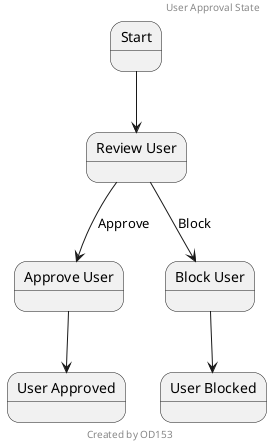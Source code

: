 @startuml
header User Approval State
footer Created by OD153
state "Start" as start
state "Review User" as reviewUser
state "Approve User" as approveUser
state "Block User" as blockUser
state "User Approved" as userApproved
state "User Blocked" as userBlocked

start --> reviewUser
reviewUser --> approveUser : Approve
reviewUser --> blockUser : Block
approveUser --> userApproved
blockUser --> userBlocked
@enduml
